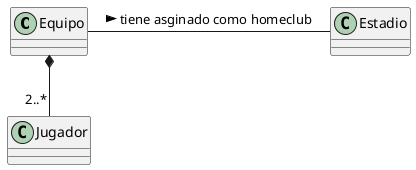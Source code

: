 @startuml Baseball
class Equipo
class Jugador
class Estadio

Equipo *-- "2..*" Jugador
Equipo -right- Estadio : tiene asginado como homeclub >
@enduml